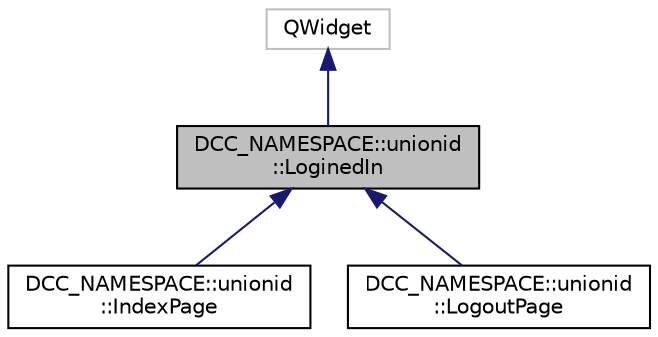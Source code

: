 digraph "DCC_NAMESPACE::unionid::LoginedIn"
{
  edge [fontname="Helvetica",fontsize="10",labelfontname="Helvetica",labelfontsize="10"];
  node [fontname="Helvetica",fontsize="10",shape=record];
  Node0 [label="DCC_NAMESPACE::unionid\l::LoginedIn",height=0.2,width=0.4,color="black", fillcolor="grey75", style="filled", fontcolor="black"];
  Node1 -> Node0 [dir="back",color="midnightblue",fontsize="10",style="solid",fontname="Helvetica"];
  Node1 [label="QWidget",height=0.2,width=0.4,color="grey75", fillcolor="white", style="filled"];
  Node0 -> Node2 [dir="back",color="midnightblue",fontsize="10",style="solid",fontname="Helvetica"];
  Node2 [label="DCC_NAMESPACE::unionid\l::IndexPage",height=0.2,width=0.4,color="black", fillcolor="white", style="filled",URL="$class_d_c_c___n_a_m_e_s_p_a_c_e_1_1unionid_1_1_index_page.html"];
  Node0 -> Node3 [dir="back",color="midnightblue",fontsize="10",style="solid",fontname="Helvetica"];
  Node3 [label="DCC_NAMESPACE::unionid\l::LogoutPage",height=0.2,width=0.4,color="black", fillcolor="white", style="filled",URL="$class_d_c_c___n_a_m_e_s_p_a_c_e_1_1unionid_1_1_logout_page.html"];
}
